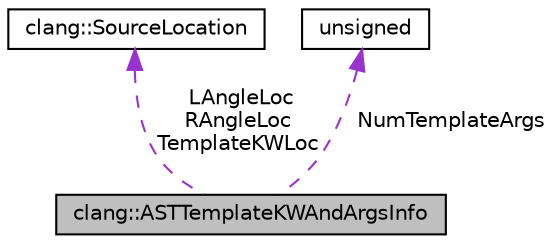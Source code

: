 digraph "clang::ASTTemplateKWAndArgsInfo"
{
 // LATEX_PDF_SIZE
  bgcolor="transparent";
  edge [fontname="Helvetica",fontsize="10",labelfontname="Helvetica",labelfontsize="10"];
  node [fontname="Helvetica",fontsize="10",shape=record];
  Node1 [label="clang::ASTTemplateKWAndArgsInfo",height=0.2,width=0.4,color="black", fillcolor="grey75", style="filled", fontcolor="black",tooltip="Represents an explicit template argument list in C++, e.g., the \"<int>\" in \"sort<int>\"."];
  Node2 -> Node1 [dir="back",color="darkorchid3",fontsize="10",style="dashed",label=" LAngleLoc\nRAngleLoc\nTemplateKWLoc" ,fontname="Helvetica"];
  Node2 [label="clang::SourceLocation",height=0.2,width=0.4,color="black",URL="$classclang_1_1SourceLocation.html",tooltip="Encodes a location in the source."];
  Node3 -> Node1 [dir="back",color="darkorchid3",fontsize="10",style="dashed",label=" NumTemplateArgs" ,fontname="Helvetica"];
  Node3 [label="unsigned",height=0.2,width=0.4,color="black",URL="$classunsigned.html",tooltip=" "];
}
